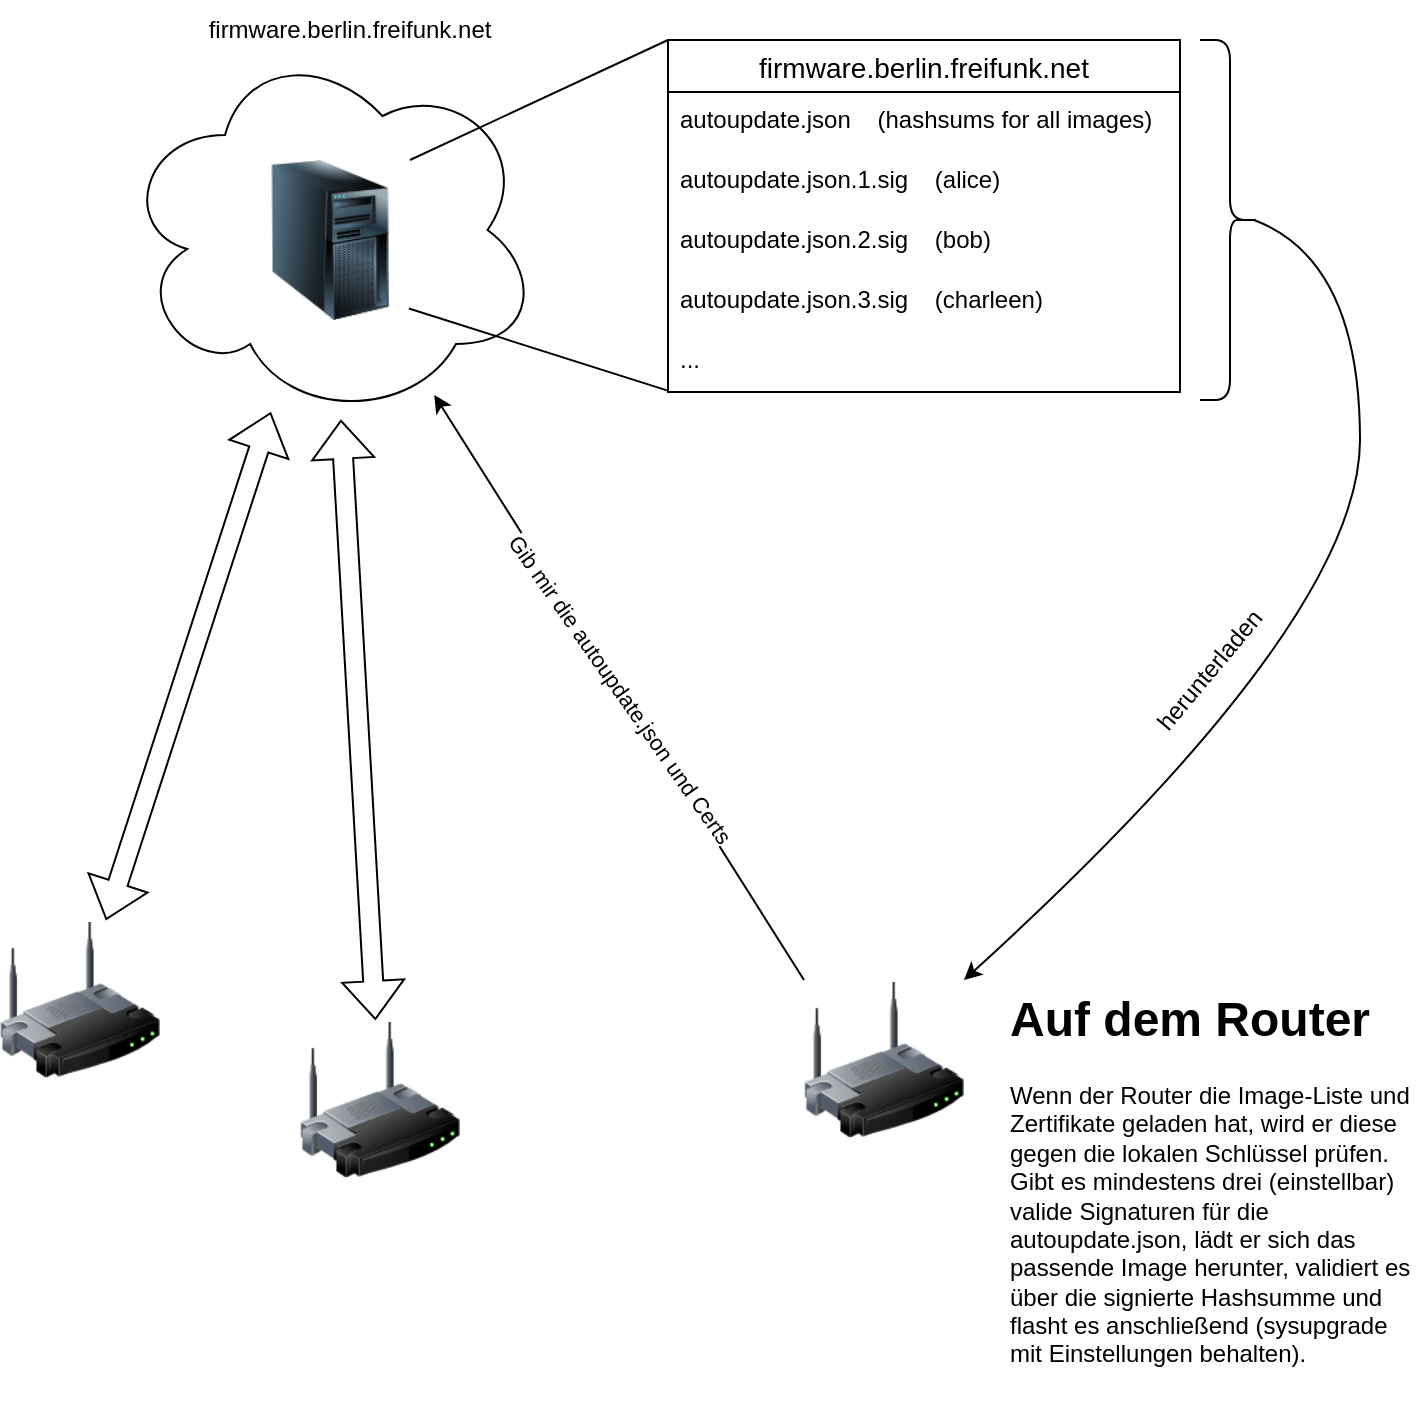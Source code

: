 <mxfile version="17.4.2" type="device"><diagram id="g9jeaJDx4RqVdPuL2nhs" name="Seite-1"><mxGraphModel dx="760" dy="677" grid="1" gridSize="10" guides="1" tooltips="1" connect="1" arrows="1" fold="1" page="1" pageScale="1" pageWidth="827" pageHeight="1169" math="0" shadow="0"><root><mxCell id="0"/><mxCell id="1" parent="0"/><mxCell id="e39JmHRBT3Lx6OOPRYLz-5" value="" style="ellipse;shape=cloud;whiteSpace=wrap;html=1;" parent="1" vertex="1"><mxGeometry x="140" y="160" width="210" height="190" as="geometry"/></mxCell><mxCell id="e39JmHRBT3Lx6OOPRYLz-1" value="" style="image;html=1;image=img/lib/clip_art/networking/Wireless_Router_128x128.png" parent="1" vertex="1"><mxGeometry x="80" y="600" width="80" height="80" as="geometry"/></mxCell><mxCell id="e39JmHRBT3Lx6OOPRYLz-2" value="" style="image;html=1;image=img/lib/clip_art/networking/Wireless_Router_128x128.png" parent="1" vertex="1"><mxGeometry x="482" y="630" width="80" height="80" as="geometry"/></mxCell><mxCell id="e39JmHRBT3Lx6OOPRYLz-3" value="" style="image;html=1;image=img/lib/clip_art/networking/Wireless_Router_128x128.png" parent="1" vertex="1"><mxGeometry x="230" y="650" width="80" height="80" as="geometry"/></mxCell><mxCell id="e39JmHRBT3Lx6OOPRYLz-4" value="" style="image;html=1;image=img/lib/clip_art/computers/Server_Tower_128x128.png" parent="1" vertex="1"><mxGeometry x="205" y="220" width="80" height="80" as="geometry"/></mxCell><mxCell id="e39JmHRBT3Lx6OOPRYLz-6" value="firmware.berlin.freifunk.net" style="text;html=1;strokeColor=none;fillColor=none;align=center;verticalAlign=middle;whiteSpace=wrap;rounded=0;" parent="1" vertex="1"><mxGeometry x="225" y="140" width="60" height="30" as="geometry"/></mxCell><mxCell id="e39JmHRBT3Lx6OOPRYLz-8" value="firmware.berlin.freifunk.net" style="swimlane;fontStyle=0;childLayout=stackLayout;horizontal=1;startSize=26;horizontalStack=0;resizeParent=1;resizeParentMax=0;resizeLast=0;collapsible=1;marginBottom=0;align=center;fontSize=14;" parent="1" vertex="1"><mxGeometry x="414" y="160" width="256" height="176" as="geometry"><mxRectangle x="414" y="160" width="190" height="26" as="alternateBounds"/></mxGeometry></mxCell><mxCell id="e39JmHRBT3Lx6OOPRYLz-9" value="autoupdate.json    (hashsums for all images)" style="text;strokeColor=none;fillColor=none;spacingLeft=4;spacingRight=4;overflow=hidden;rotatable=0;points=[[0,0.5],[1,0.5]];portConstraint=eastwest;fontSize=12;" parent="e39JmHRBT3Lx6OOPRYLz-8" vertex="1"><mxGeometry y="26" width="256" height="30" as="geometry"/></mxCell><mxCell id="e39JmHRBT3Lx6OOPRYLz-10" value="autoupdate.json.1.sig    (alice)" style="text;strokeColor=none;fillColor=none;spacingLeft=4;spacingRight=4;overflow=hidden;rotatable=0;points=[[0,0.5],[1,0.5]];portConstraint=eastwest;fontSize=12;" parent="e39JmHRBT3Lx6OOPRYLz-8" vertex="1"><mxGeometry y="56" width="256" height="30" as="geometry"/></mxCell><mxCell id="e39JmHRBT3Lx6OOPRYLz-11" value="autoupdate.json.2.sig    (bob)" style="text;strokeColor=none;fillColor=none;spacingLeft=4;spacingRight=4;overflow=hidden;rotatable=0;points=[[0,0.5],[1,0.5]];portConstraint=eastwest;fontSize=12;" parent="e39JmHRBT3Lx6OOPRYLz-8" vertex="1"><mxGeometry y="86" width="256" height="30" as="geometry"/></mxCell><mxCell id="e39JmHRBT3Lx6OOPRYLz-14" value="autoupdate.json.3.sig    (charleen)" style="text;strokeColor=none;fillColor=none;spacingLeft=4;spacingRight=4;overflow=hidden;rotatable=0;points=[[0,0.5],[1,0.5]];portConstraint=eastwest;fontSize=12;" parent="e39JmHRBT3Lx6OOPRYLz-8" vertex="1"><mxGeometry y="116" width="256" height="30" as="geometry"/></mxCell><mxCell id="e39JmHRBT3Lx6OOPRYLz-15" value="..." style="text;strokeColor=none;fillColor=none;spacingLeft=4;spacingRight=4;overflow=hidden;rotatable=0;points=[[0,0.5],[1,0.5]];portConstraint=eastwest;fontSize=12;" parent="e39JmHRBT3Lx6OOPRYLz-8" vertex="1"><mxGeometry y="146" width="256" height="30" as="geometry"/></mxCell><mxCell id="e39JmHRBT3Lx6OOPRYLz-21" value="" style="shape=flexArrow;endArrow=classic;startArrow=classic;html=1;rounded=0;" parent="1" source="e39JmHRBT3Lx6OOPRYLz-1" target="e39JmHRBT3Lx6OOPRYLz-5" edge="1"><mxGeometry width="100" height="100" relative="1" as="geometry"><mxPoint x="150" y="500" as="sourcePoint"/><mxPoint x="250" y="400" as="targetPoint"/></mxGeometry></mxCell><mxCell id="e39JmHRBT3Lx6OOPRYLz-22" value="" style="shape=flexArrow;endArrow=classic;startArrow=classic;html=1;rounded=0;" parent="1" source="e39JmHRBT3Lx6OOPRYLz-3" target="e39JmHRBT3Lx6OOPRYLz-5" edge="1"><mxGeometry width="100" height="100" relative="1" as="geometry"><mxPoint x="310" y="480" as="sourcePoint"/><mxPoint x="410" y="380" as="targetPoint"/></mxGeometry></mxCell><mxCell id="e39JmHRBT3Lx6OOPRYLz-24" value="" style="endArrow=classic;html=1;rounded=0;exitX=0;exitY=0;exitDx=0;exitDy=0;" parent="1" source="e39JmHRBT3Lx6OOPRYLz-2" target="e39JmHRBT3Lx6OOPRYLz-5" edge="1"><mxGeometry relative="1" as="geometry"><mxPoint x="310" y="430" as="sourcePoint"/><mxPoint x="410" y="430" as="targetPoint"/></mxGeometry></mxCell><mxCell id="e39JmHRBT3Lx6OOPRYLz-25" value="Gib mir die autoupdate.json und Certs" style="edgeLabel;resizable=0;html=1;align=center;verticalAlign=middle;rotation=55;" parent="e39JmHRBT3Lx6OOPRYLz-24" connectable="0" vertex="1"><mxGeometry relative="1" as="geometry"/></mxCell><mxCell id="e39JmHRBT3Lx6OOPRYLz-32" value="" style="shape=curlyBracket;whiteSpace=wrap;html=1;rounded=1;flipH=1;" parent="1" vertex="1"><mxGeometry x="680" y="160" width="30" height="180" as="geometry"/></mxCell><mxCell id="e39JmHRBT3Lx6OOPRYLz-34" value="" style="curved=1;endArrow=classic;html=1;rounded=0;entryX=1;entryY=0;entryDx=0;entryDy=0;exitX=0.1;exitY=0.5;exitDx=0;exitDy=0;exitPerimeter=0;" parent="1" source="e39JmHRBT3Lx6OOPRYLz-32" target="e39JmHRBT3Lx6OOPRYLz-2" edge="1"><mxGeometry width="50" height="50" relative="1" as="geometry"><mxPoint x="720" y="330" as="sourcePoint"/><mxPoint x="820" y="560" as="targetPoint"/><Array as="points"><mxPoint x="760" y="270"/><mxPoint x="760" y="450"/></Array></mxGeometry></mxCell><mxCell id="e39JmHRBT3Lx6OOPRYLz-35" value="&lt;h1&gt;Auf dem Router&lt;/h1&gt;&lt;p&gt;Wenn der Router die Image-Liste und Zertifikate geladen hat, wird er diese gegen die lokalen Schlüssel prüfen. Gibt es mindestens drei (einstellbar) valide Signaturen für die autoupdate.json, lädt er sich das passende Image herunter, validiert es über die signierte Hashsumme und flasht es anschließend (sysupgrade mit Einstellungen behalten).&lt;/p&gt;" style="text;html=1;strokeColor=none;fillColor=none;spacing=5;spacingTop=-20;whiteSpace=wrap;overflow=hidden;rounded=0;" parent="1" vertex="1"><mxGeometry x="580" y="630" width="210" height="210" as="geometry"/></mxCell><mxCell id="e39JmHRBT3Lx6OOPRYLz-36" value="herunterladen" style="text;html=1;strokeColor=none;fillColor=none;align=center;verticalAlign=middle;whiteSpace=wrap;rounded=0;rotation=-50;" parent="1" vertex="1"><mxGeometry x="655" y="460" width="60" height="30" as="geometry"/></mxCell><mxCell id="e39JmHRBT3Lx6OOPRYLz-39" value="" style="endArrow=none;html=1;rounded=0;entryX=0;entryY=0;entryDx=0;entryDy=0;exitX=1;exitY=0;exitDx=0;exitDy=0;" parent="1" source="e39JmHRBT3Lx6OOPRYLz-4" target="e39JmHRBT3Lx6OOPRYLz-8" edge="1"><mxGeometry width="50" height="50" relative="1" as="geometry"><mxPoint x="360" y="260" as="sourcePoint"/><mxPoint x="410" y="210" as="targetPoint"/></mxGeometry></mxCell><mxCell id="e39JmHRBT3Lx6OOPRYLz-40" value="" style="endArrow=none;html=1;rounded=0;entryX=-0.002;entryY=0.973;entryDx=0;entryDy=0;entryPerimeter=0;exitX=0.993;exitY=0.928;exitDx=0;exitDy=0;exitPerimeter=0;" parent="1" source="e39JmHRBT3Lx6OOPRYLz-4" target="e39JmHRBT3Lx6OOPRYLz-15" edge="1"><mxGeometry width="50" height="50" relative="1" as="geometry"><mxPoint x="350" y="300" as="sourcePoint"/><mxPoint x="400" y="250" as="targetPoint"/></mxGeometry></mxCell></root></mxGraphModel></diagram></mxfile>